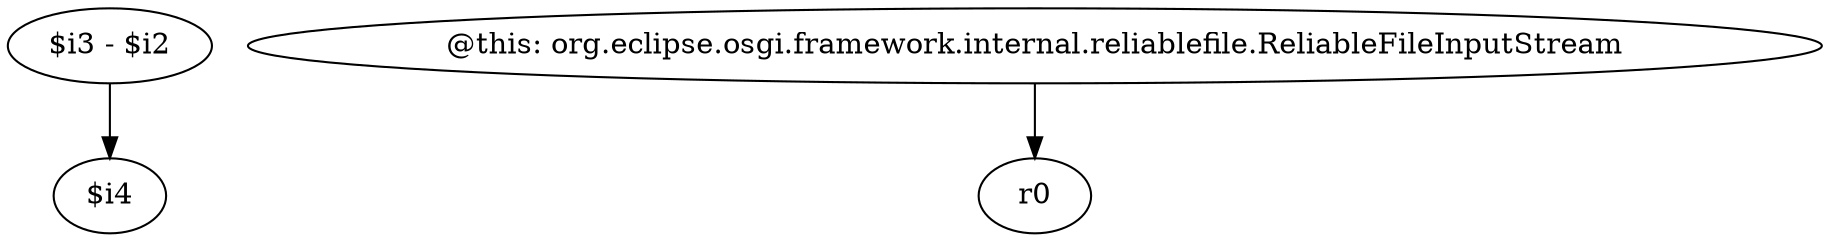 digraph g {
0[label="$i3 - $i2"]
1[label="$i4"]
0->1[label=""]
2[label="@this: org.eclipse.osgi.framework.internal.reliablefile.ReliableFileInputStream"]
3[label="r0"]
2->3[label=""]
}